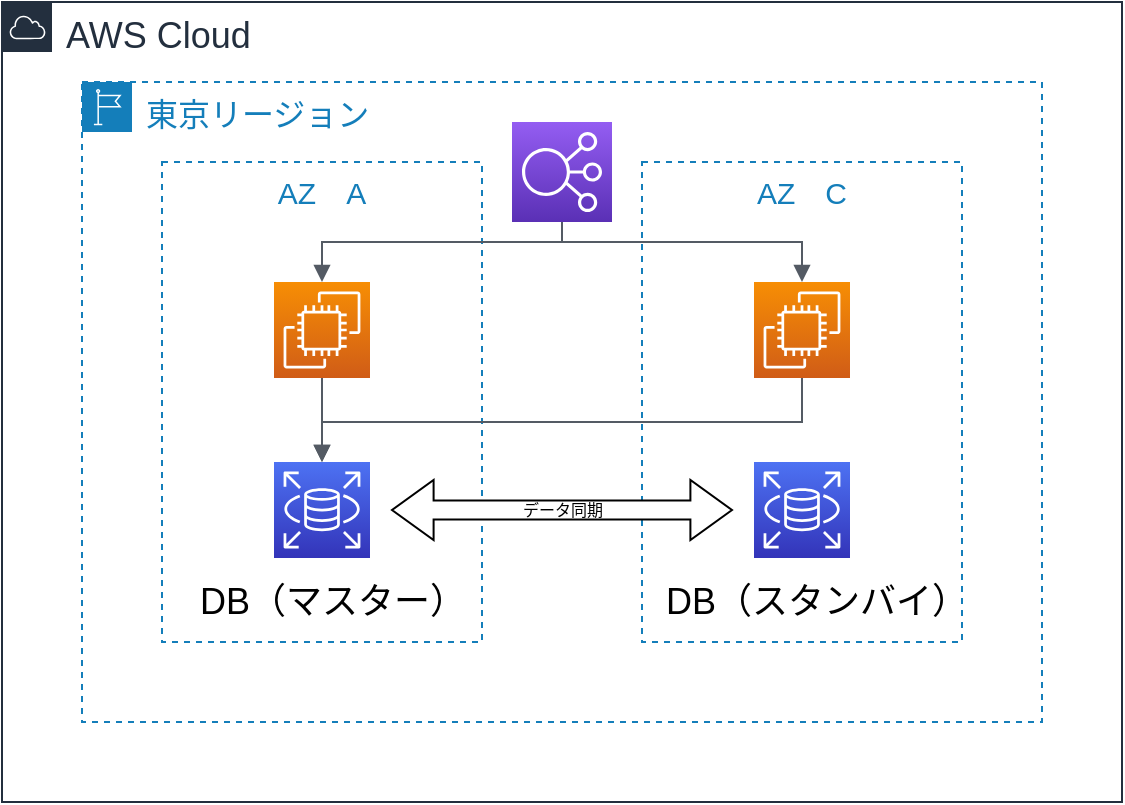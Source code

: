 <mxfile version="13.11.0" type="github">
  <diagram id="ZVfuGE7NwMX4ysghyEsM" name="ページ1">
    <mxGraphModel dx="716" dy="378" grid="1" gridSize="10" guides="1" tooltips="1" connect="1" arrows="1" fold="1" page="1" pageScale="1" pageWidth="827" pageHeight="1169" math="0" shadow="0">
      <root>
        <mxCell id="0" />
        <mxCell id="1" parent="0" />
        <mxCell id="cTUKneMup5HRtQ2rDrWI-5" value="AWS Cloud" style="points=[[0,0],[0.25,0],[0.5,0],[0.75,0],[1,0],[1,0.25],[1,0.5],[1,0.75],[1,1],[0.75,1],[0.5,1],[0.25,1],[0,1],[0,0.75],[0,0.5],[0,0.25]];outlineConnect=0;gradientColor=none;html=1;whiteSpace=wrap;fontSize=18;fontStyle=0;shape=mxgraph.aws4.group;grIcon=mxgraph.aws4.group_aws_cloud;strokeColor=#232F3E;fillColor=none;verticalAlign=top;align=left;spacingLeft=30;fontColor=#232F3E;dashed=0;" vertex="1" parent="1">
          <mxGeometry x="120" y="40" width="560" height="400" as="geometry" />
        </mxCell>
        <mxCell id="cTUKneMup5HRtQ2rDrWI-6" value="東京リージョン" style="points=[[0,0],[0.25,0],[0.5,0],[0.75,0],[1,0],[1,0.25],[1,0.5],[1,0.75],[1,1],[0.75,1],[0.5,1],[0.25,1],[0,1],[0,0.75],[0,0.5],[0,0.25]];outlineConnect=0;gradientColor=none;html=1;whiteSpace=wrap;fontSize=16;fontStyle=0;shape=mxgraph.aws4.group;grIcon=mxgraph.aws4.group_region;strokeColor=#147EBA;fillColor=none;verticalAlign=top;align=left;spacingLeft=30;fontColor=#147EBA;dashed=1;" vertex="1" parent="1">
          <mxGeometry x="160" y="80" width="480" height="320" as="geometry" />
        </mxCell>
        <mxCell id="cTUKneMup5HRtQ2rDrWI-7" value="AZ　A" style="fillColor=none;strokeColor=#147EBA;dashed=1;verticalAlign=top;fontStyle=0;fontColor=#147EBA;fontSize=15;" vertex="1" parent="1">
          <mxGeometry x="200" y="120" width="160" height="240" as="geometry" />
        </mxCell>
        <mxCell id="cTUKneMup5HRtQ2rDrWI-8" value="AZ　C" style="fillColor=none;strokeColor=#147EBA;dashed=1;verticalAlign=top;fontStyle=0;fontColor=#147EBA;fontSize=15;" vertex="1" parent="1">
          <mxGeometry x="440" y="120" width="160" height="240" as="geometry" />
        </mxCell>
        <mxCell id="cTUKneMup5HRtQ2rDrWI-9" value="" style="outlineConnect=0;fontColor=#232F3E;gradientColor=#945DF2;gradientDirection=north;fillColor=#5A30B5;strokeColor=#ffffff;dashed=0;verticalLabelPosition=bottom;verticalAlign=top;align=center;html=1;fontSize=12;fontStyle=0;aspect=fixed;shape=mxgraph.aws4.resourceIcon;resIcon=mxgraph.aws4.elastic_load_balancing;" vertex="1" parent="1">
          <mxGeometry x="375" y="100" width="50" height="50" as="geometry" />
        </mxCell>
        <mxCell id="cTUKneMup5HRtQ2rDrWI-10" value="" style="outlineConnect=0;fontColor=#232F3E;gradientColor=#F78E04;gradientDirection=north;fillColor=#D05C17;strokeColor=#ffffff;dashed=0;verticalLabelPosition=bottom;verticalAlign=top;align=center;html=1;fontSize=12;fontStyle=0;aspect=fixed;shape=mxgraph.aws4.resourceIcon;resIcon=mxgraph.aws4.ec2;" vertex="1" parent="1">
          <mxGeometry x="256" y="180" width="48" height="48" as="geometry" />
        </mxCell>
        <mxCell id="cTUKneMup5HRtQ2rDrWI-11" value="" style="outlineConnect=0;fontColor=#232F3E;gradientColor=#F78E04;gradientDirection=north;fillColor=#D05C17;strokeColor=#ffffff;dashed=0;verticalLabelPosition=bottom;verticalAlign=top;align=center;html=1;fontSize=12;fontStyle=0;aspect=fixed;shape=mxgraph.aws4.resourceIcon;resIcon=mxgraph.aws4.ec2;" vertex="1" parent="1">
          <mxGeometry x="496" y="180" width="48" height="48" as="geometry" />
        </mxCell>
        <mxCell id="cTUKneMup5HRtQ2rDrWI-12" value="" style="outlineConnect=0;fontColor=#232F3E;gradientColor=#4D72F3;gradientDirection=north;fillColor=#3334B9;strokeColor=#ffffff;dashed=0;verticalLabelPosition=bottom;verticalAlign=top;align=center;html=1;fontSize=12;fontStyle=0;aspect=fixed;shape=mxgraph.aws4.resourceIcon;resIcon=mxgraph.aws4.rds;" vertex="1" parent="1">
          <mxGeometry x="256" y="270" width="48" height="48" as="geometry" />
        </mxCell>
        <mxCell id="cTUKneMup5HRtQ2rDrWI-13" value="" style="outlineConnect=0;fontColor=#232F3E;gradientColor=#4D72F3;gradientDirection=north;fillColor=#3334B9;strokeColor=#ffffff;dashed=0;verticalLabelPosition=bottom;verticalAlign=top;align=center;html=1;fontSize=12;fontStyle=0;aspect=fixed;shape=mxgraph.aws4.resourceIcon;resIcon=mxgraph.aws4.rds;" vertex="1" parent="1">
          <mxGeometry x="496" y="270" width="48" height="48" as="geometry" />
        </mxCell>
        <mxCell id="cTUKneMup5HRtQ2rDrWI-14" value="DB（マスター）" style="text;html=1;resizable=0;autosize=1;align=center;verticalAlign=middle;points=[];fillColor=none;strokeColor=none;rounded=0;fontSize=18;" vertex="1" parent="1">
          <mxGeometry x="210" y="325" width="150" height="30" as="geometry" />
        </mxCell>
        <mxCell id="cTUKneMup5HRtQ2rDrWI-15" value="DB（スタンバイ）" style="text;html=1;resizable=0;autosize=1;align=center;verticalAlign=middle;points=[];fillColor=none;strokeColor=none;rounded=0;fontSize=18;" vertex="1" parent="1">
          <mxGeometry x="442" y="325" width="170" height="30" as="geometry" />
        </mxCell>
        <mxCell id="cTUKneMup5HRtQ2rDrWI-17" value="データ同期" style="html=1;shadow=0;dashed=0;align=center;verticalAlign=middle;shape=mxgraph.arrows2.twoWayArrow;dy=0.68;dx=20.8;fontSize=8;" vertex="1" parent="1">
          <mxGeometry x="315" y="279" width="170" height="30" as="geometry" />
        </mxCell>
        <mxCell id="cTUKneMup5HRtQ2rDrWI-19" value="" style="edgeStyle=orthogonalEdgeStyle;html=1;endArrow=block;elbow=vertical;startArrow=none;endFill=1;strokeColor=#545B64;rounded=0;fontSize=15;" edge="1" parent="1" source="cTUKneMup5HRtQ2rDrWI-10" target="cTUKneMup5HRtQ2rDrWI-12">
          <mxGeometry width="100" relative="1" as="geometry">
            <mxPoint x="375" y="239.5" as="sourcePoint" />
            <mxPoint x="475" y="239.5" as="targetPoint" />
          </mxGeometry>
        </mxCell>
        <mxCell id="cTUKneMup5HRtQ2rDrWI-20" value="" style="edgeStyle=orthogonalEdgeStyle;html=1;endArrow=block;elbow=vertical;startArrow=none;endFill=1;strokeColor=#545B64;rounded=0;fontSize=15;" edge="1" parent="1" source="cTUKneMup5HRtQ2rDrWI-11" target="cTUKneMup5HRtQ2rDrWI-12">
          <mxGeometry width="100" relative="1" as="geometry">
            <mxPoint x="290" y="238" as="sourcePoint" />
            <mxPoint x="290" y="280" as="targetPoint" />
            <Array as="points">
              <mxPoint x="520" y="250" />
              <mxPoint x="280" y="250" />
            </Array>
          </mxGeometry>
        </mxCell>
        <mxCell id="cTUKneMup5HRtQ2rDrWI-21" value="" style="edgeStyle=orthogonalEdgeStyle;html=1;endArrow=block;elbow=vertical;startArrow=none;endFill=1;strokeColor=#545B64;rounded=0;fontSize=15;" edge="1" parent="1" source="cTUKneMup5HRtQ2rDrWI-9" target="cTUKneMup5HRtQ2rDrWI-10">
          <mxGeometry width="100" relative="1" as="geometry">
            <mxPoint x="530" y="238" as="sourcePoint" />
            <mxPoint x="290" y="280" as="targetPoint" />
            <Array as="points">
              <mxPoint x="400" y="160" />
              <mxPoint x="280" y="160" />
            </Array>
          </mxGeometry>
        </mxCell>
        <mxCell id="cTUKneMup5HRtQ2rDrWI-22" value="" style="edgeStyle=orthogonalEdgeStyle;html=1;endArrow=block;elbow=vertical;startArrow=none;endFill=1;strokeColor=#545B64;rounded=0;fontSize=15;" edge="1" parent="1" source="cTUKneMup5HRtQ2rDrWI-9" target="cTUKneMup5HRtQ2rDrWI-11">
          <mxGeometry width="100" relative="1" as="geometry">
            <mxPoint x="410" y="160" as="sourcePoint" />
            <mxPoint x="290" y="190" as="targetPoint" />
            <Array as="points">
              <mxPoint x="400" y="160" />
              <mxPoint x="520" y="160" />
            </Array>
          </mxGeometry>
        </mxCell>
      </root>
    </mxGraphModel>
  </diagram>
</mxfile>
